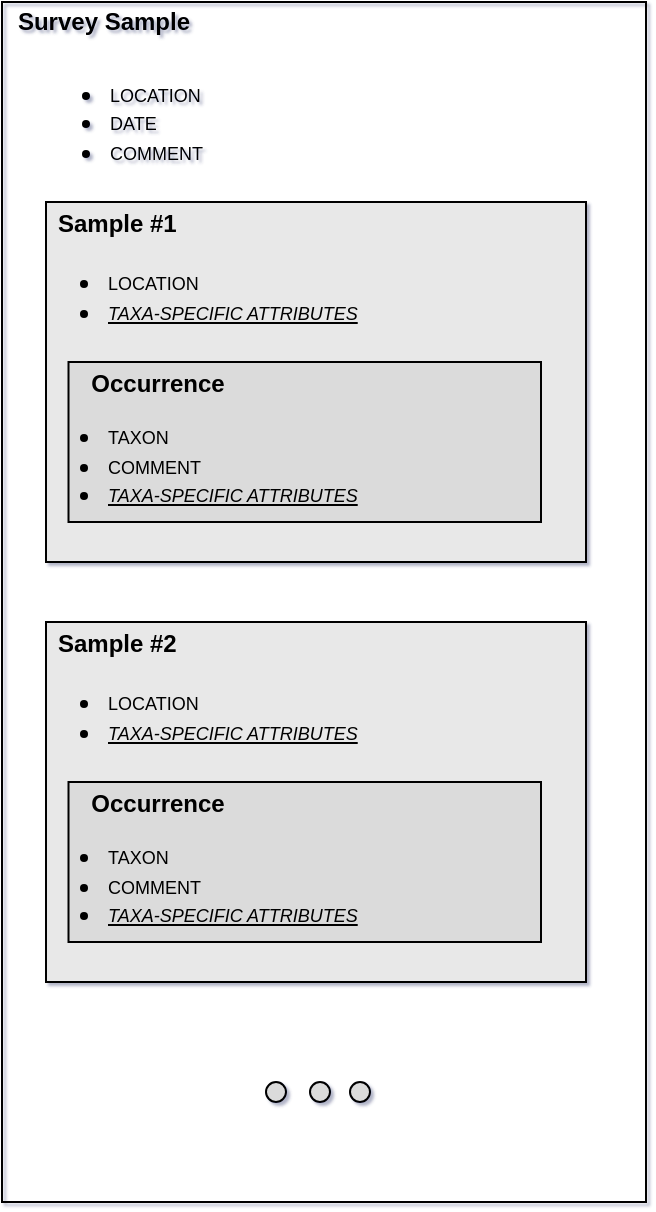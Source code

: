 <mxfile version="12.5.4" type="device"><diagram id="btB_UGX3u2SWYpOHDl8q" name="Page-1"><mxGraphModel dx="988" dy="618" grid="1" gridSize="10" guides="1" tooltips="1" connect="1" arrows="1" fold="1" page="1" pageScale="1" pageWidth="827" pageHeight="1169" math="0" shadow="1"><root><mxCell id="0"/><mxCell id="1" parent="0"/><mxCell id="oIKksp9YbtcNPch0BaKd-8" value="" style="rounded=0;whiteSpace=wrap;html=1;fillColor=none;" vertex="1" parent="1"><mxGeometry x="148" y="140" width="322" height="600" as="geometry"/></mxCell><mxCell id="oIKksp9YbtcNPch0BaKd-5" value="&lt;b&gt;Survey Sample&lt;/b&gt;" style="text;html=1;strokeColor=none;fillColor=none;align=center;verticalAlign=middle;whiteSpace=wrap;rounded=0;" vertex="1" parent="1"><mxGeometry x="148" y="140" width="102" height="20" as="geometry"/></mxCell><mxCell id="oIKksp9YbtcNPch0BaKd-15" value="&lt;ul&gt;&lt;li&gt;&lt;font style=&quot;font-size: 9px&quot;&gt;LOCATION&lt;/font&gt;&lt;/li&gt;&lt;li&gt;&lt;font style=&quot;font-size: 9px&quot;&gt;DATE&lt;/font&gt;&lt;/li&gt;&lt;li&gt;&lt;font style=&quot;font-size: 9px&quot;&gt;COMMENT&lt;/font&gt;&lt;/li&gt;&lt;/ul&gt;" style="text;html=1;strokeColor=none;fillColor=none;align=left;verticalAlign=middle;whiteSpace=wrap;rounded=0;" vertex="1" parent="1"><mxGeometry x="160" y="180" width="220" height="40" as="geometry"/></mxCell><mxCell id="oIKksp9YbtcNPch0BaKd-16" value="" style="group" vertex="1" connectable="0" parent="1"><mxGeometry x="170" y="240" width="270" height="210" as="geometry"/></mxCell><mxCell id="oIKksp9YbtcNPch0BaKd-3" value="" style="rounded=0;whiteSpace=wrap;html=1;fillColor=#E8E8E8;" vertex="1" parent="oIKksp9YbtcNPch0BaKd-16"><mxGeometry width="270" height="180" as="geometry"/></mxCell><mxCell id="oIKksp9YbtcNPch0BaKd-6" value="&lt;b&gt;&amp;nbsp;Sample #1&lt;/b&gt;" style="text;html=1;strokeColor=none;fillColor=none;align=center;verticalAlign=middle;whiteSpace=wrap;rounded=0;" vertex="1" parent="oIKksp9YbtcNPch0BaKd-16"><mxGeometry width="67.5" height="22.105" as="geometry"/></mxCell><mxCell id="oIKksp9YbtcNPch0BaKd-14" value="&lt;ul&gt;&lt;li&gt;&lt;font style=&quot;font-size: 9px&quot;&gt;LOCATION&lt;/font&gt;&lt;/li&gt;&lt;li&gt;&lt;font style=&quot;font-size: 9px&quot;&gt;&lt;i&gt;&lt;u&gt;TAXA-SPECIFIC ATTRIBUTES&lt;/u&gt;&lt;/i&gt;&lt;/font&gt;&lt;/li&gt;&lt;/ul&gt;" style="text;html=1;strokeColor=none;fillColor=none;align=left;verticalAlign=middle;whiteSpace=wrap;rounded=0;" vertex="1" parent="oIKksp9YbtcNPch0BaKd-16"><mxGeometry x="-11.25" y="30" width="225" height="33.16" as="geometry"/></mxCell><mxCell id="oIKksp9YbtcNPch0BaKd-4" value="" style="rounded=0;whiteSpace=wrap;html=1;fillColor=#DBDBDB;" vertex="1" parent="oIKksp9YbtcNPch0BaKd-16"><mxGeometry x="11.25" y="79.999" width="236.25" height="80" as="geometry"/></mxCell><mxCell id="oIKksp9YbtcNPch0BaKd-7" value="&lt;b&gt;Occurrence&lt;/b&gt;" style="text;html=1;strokeColor=none;fillColor=none;align=center;verticalAlign=middle;whiteSpace=wrap;rounded=0;" vertex="1" parent="oIKksp9YbtcNPch0BaKd-16"><mxGeometry x="11.25" y="79.999" width="90" height="22.105" as="geometry"/></mxCell><mxCell id="oIKksp9YbtcNPch0BaKd-9" value="&lt;div&gt;&lt;font size=&quot;1&quot;&gt;&lt;br&gt;&lt;/font&gt;&lt;/div&gt;&lt;ul&gt;&lt;li&gt;&lt;font style=&quot;font-size: 9px&quot;&gt;TAXON&amp;nbsp;&lt;/font&gt;&lt;/li&gt;&lt;li&gt;&lt;font style=&quot;font-size: 9px&quot;&gt;COMMENT&lt;/font&gt;&lt;/li&gt;&lt;li&gt;&lt;font style=&quot;font-size: 9px&quot;&gt;&lt;i&gt;&lt;u&gt;TAXA-SPECIFIC ATTRIBUTES&lt;/u&gt;&lt;/i&gt;&lt;/font&gt;&lt;/li&gt;&lt;/ul&gt;" style="text;html=1;strokeColor=none;fillColor=none;align=left;verticalAlign=middle;whiteSpace=wrap;rounded=0;" vertex="1" parent="oIKksp9YbtcNPch0BaKd-16"><mxGeometry x="-11.25" y="113.16" width="247.5" height="22.11" as="geometry"/></mxCell><mxCell id="oIKksp9YbtcNPch0BaKd-37" value="" style="group" vertex="1" connectable="0" parent="1"><mxGeometry x="170" y="450" width="270" height="210" as="geometry"/></mxCell><mxCell id="oIKksp9YbtcNPch0BaKd-38" value="" style="rounded=0;whiteSpace=wrap;html=1;fillColor=#E8E8E8;" vertex="1" parent="oIKksp9YbtcNPch0BaKd-37"><mxGeometry width="270" height="180" as="geometry"/></mxCell><mxCell id="oIKksp9YbtcNPch0BaKd-39" value="&lt;b&gt;&amp;nbsp;Sample #2&lt;/b&gt;" style="text;html=1;strokeColor=none;fillColor=none;align=center;verticalAlign=middle;whiteSpace=wrap;rounded=0;" vertex="1" parent="oIKksp9YbtcNPch0BaKd-37"><mxGeometry width="67.5" height="22.105" as="geometry"/></mxCell><mxCell id="oIKksp9YbtcNPch0BaKd-40" value="&lt;ul&gt;&lt;li&gt;&lt;font style=&quot;font-size: 9px&quot;&gt;LOCATION&lt;/font&gt;&lt;/li&gt;&lt;li&gt;&lt;font style=&quot;font-size: 9px&quot;&gt;&lt;i&gt;&lt;u&gt;TAXA-SPECIFIC ATTRIBUTES&lt;/u&gt;&lt;/i&gt;&lt;/font&gt;&lt;/li&gt;&lt;/ul&gt;" style="text;html=1;strokeColor=none;fillColor=none;align=left;verticalAlign=middle;whiteSpace=wrap;rounded=0;" vertex="1" parent="oIKksp9YbtcNPch0BaKd-37"><mxGeometry x="-11.25" y="30" width="225" height="33.16" as="geometry"/></mxCell><mxCell id="oIKksp9YbtcNPch0BaKd-41" value="" style="rounded=0;whiteSpace=wrap;html=1;fillColor=#DBDBDB;" vertex="1" parent="oIKksp9YbtcNPch0BaKd-37"><mxGeometry x="11.25" y="79.999" width="236.25" height="80" as="geometry"/></mxCell><mxCell id="oIKksp9YbtcNPch0BaKd-42" value="&lt;b&gt;Occurrence&lt;/b&gt;" style="text;html=1;strokeColor=none;fillColor=none;align=center;verticalAlign=middle;whiteSpace=wrap;rounded=0;" vertex="1" parent="oIKksp9YbtcNPch0BaKd-37"><mxGeometry x="11.25" y="79.999" width="90" height="22.105" as="geometry"/></mxCell><mxCell id="oIKksp9YbtcNPch0BaKd-43" value="&lt;div&gt;&lt;font size=&quot;1&quot;&gt;&lt;br&gt;&lt;/font&gt;&lt;/div&gt;&lt;ul&gt;&lt;li&gt;&lt;font style=&quot;font-size: 9px&quot;&gt;TAXON&amp;nbsp;&lt;/font&gt;&lt;/li&gt;&lt;li&gt;&lt;font style=&quot;font-size: 9px&quot;&gt;COMMENT&lt;/font&gt;&lt;/li&gt;&lt;li&gt;&lt;font style=&quot;font-size: 9px&quot;&gt;&lt;i&gt;&lt;u&gt;TAXA-SPECIFIC ATTRIBUTES&lt;/u&gt;&lt;/i&gt;&lt;/font&gt;&lt;/li&gt;&lt;/ul&gt;" style="text;html=1;strokeColor=none;fillColor=none;align=left;verticalAlign=middle;whiteSpace=wrap;rounded=0;" vertex="1" parent="oIKksp9YbtcNPch0BaKd-37"><mxGeometry x="-11.25" y="113.16" width="247.5" height="22.11" as="geometry"/></mxCell><mxCell id="oIKksp9YbtcNPch0BaKd-48" value="" style="group" vertex="1" connectable="0" parent="1"><mxGeometry x="280" y="680" width="52" height="10" as="geometry"/></mxCell><mxCell id="oIKksp9YbtcNPch0BaKd-45" value="" style="ellipse;whiteSpace=wrap;html=1;aspect=fixed;shadow=0;fillColor=#DBDBDB;" vertex="1" parent="oIKksp9YbtcNPch0BaKd-48"><mxGeometry width="10" height="10" as="geometry"/></mxCell><mxCell id="oIKksp9YbtcNPch0BaKd-46" value="" style="ellipse;whiteSpace=wrap;html=1;aspect=fixed;shadow=0;fillColor=#DBDBDB;" vertex="1" parent="oIKksp9YbtcNPch0BaKd-48"><mxGeometry x="22" width="10" height="10" as="geometry"/></mxCell><mxCell id="oIKksp9YbtcNPch0BaKd-47" value="" style="ellipse;whiteSpace=wrap;html=1;aspect=fixed;shadow=0;fillColor=#DBDBDB;" vertex="1" parent="oIKksp9YbtcNPch0BaKd-48"><mxGeometry x="42" width="10" height="10" as="geometry"/></mxCell></root></mxGraphModel></diagram></mxfile>